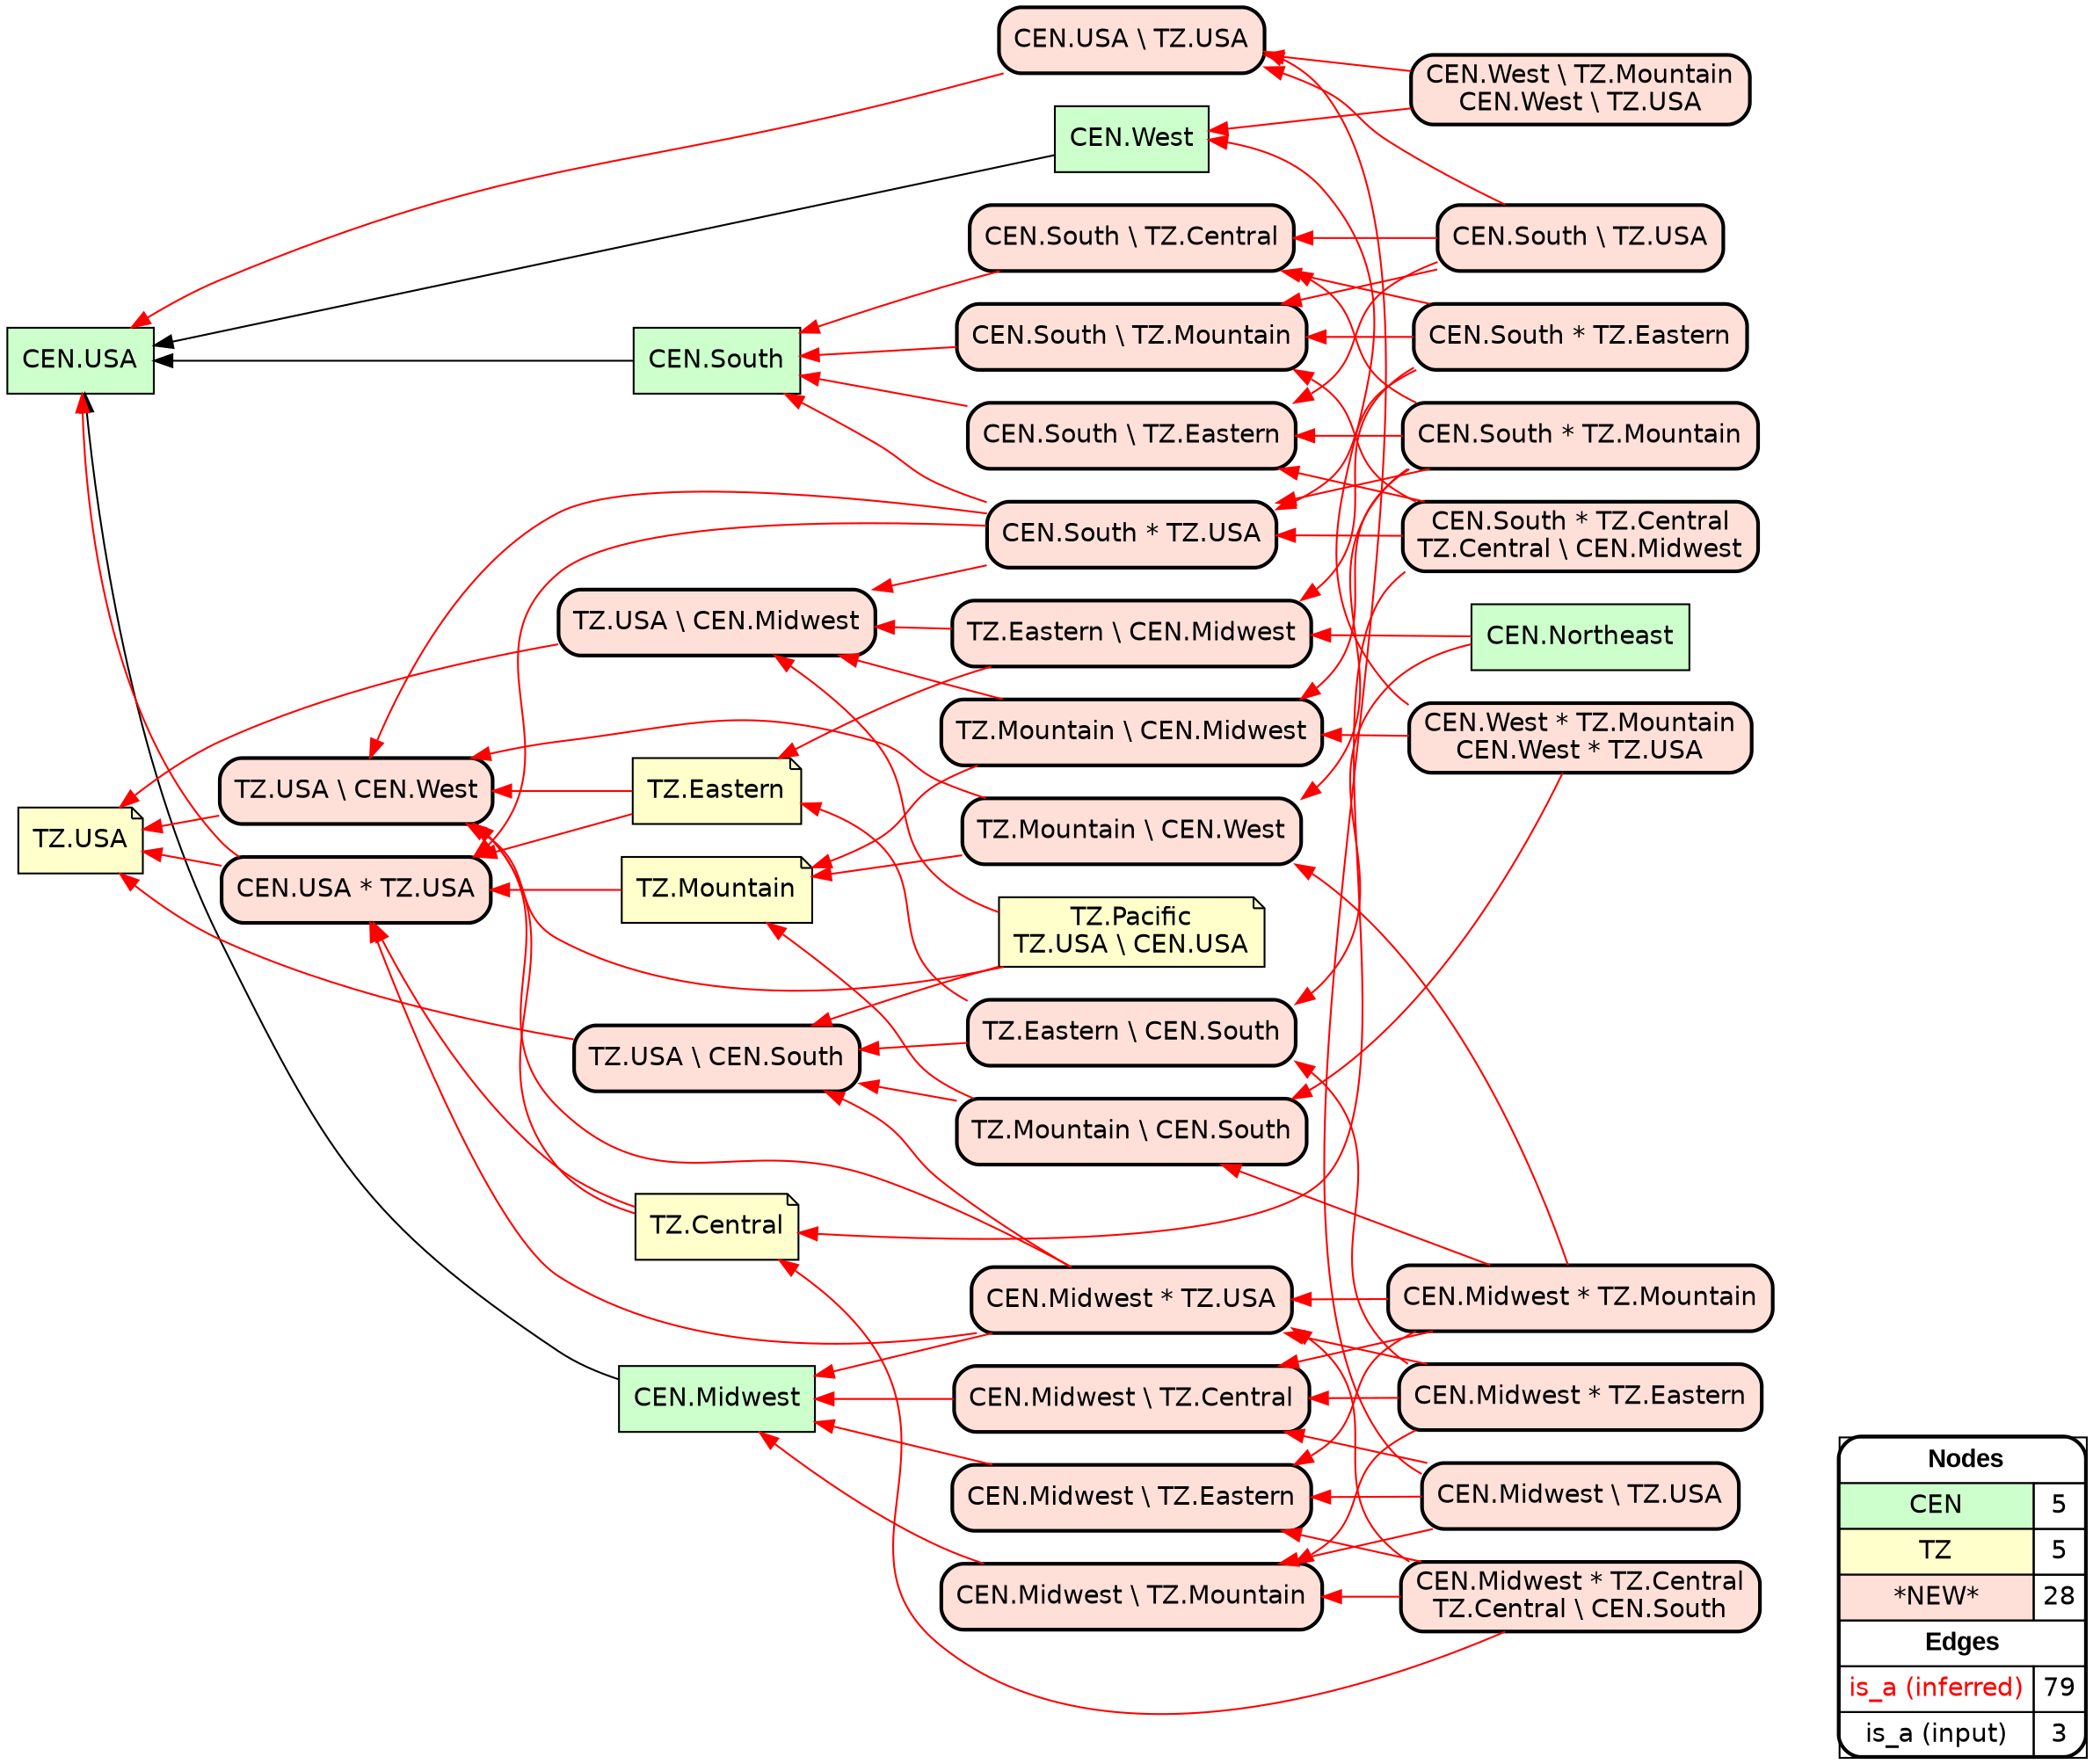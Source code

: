 digraph{
rankdir=RL
node[shape=box style=filled fillcolor="#CCFFCC" fontname="helvetica"] 
"CEN.Midwest"
"CEN.USA"
"CEN.Northeast"
"CEN.West"
"CEN.South"
node[shape=note style=filled fillcolor="#FFFFCC" fontname="helvetica"] 
"TZ.USA"
"TZ.Eastern"
"TZ.Mountain"
"TZ.Central"
"TZ.Pacific\nTZ.USA \\ CEN.USA"
node[shape=box style="filled,rounded,bold" fillcolor="#FFE0D8" fontname="helvetica"] 
"CEN.South \\ TZ.USA"
"TZ.USA \\ CEN.South"
"CEN.Midwest * TZ.Central\nTZ.Central \\ CEN.South"
"CEN.South * TZ.Eastern"
"CEN.South \\ TZ.Eastern"
"CEN.West \\ TZ.Mountain\nCEN.West \\ TZ.USA"
"CEN.South * TZ.Mountain"
"CEN.Midwest \\ TZ.Mountain"
"CEN.Midwest * TZ.Eastern"
"CEN.Midwest * TZ.Mountain"
"TZ.Mountain \\ CEN.West"
"CEN.Midwest \\ TZ.Central"
"TZ.Mountain \\ CEN.Midwest"
"CEN.South \\ TZ.Mountain"
"CEN.West * TZ.Mountain\nCEN.West * TZ.USA"
"CEN.Midwest * TZ.USA"
"TZ.USA \\ CEN.West"
"TZ.USA \\ CEN.Midwest"
"CEN.USA * TZ.USA"
"TZ.Mountain \\ CEN.South"
"CEN.South \\ TZ.Central"
"CEN.USA \\ TZ.USA"
"CEN.Midwest \\ TZ.USA"
"TZ.Eastern \\ CEN.South"
"TZ.Eastern \\ CEN.Midwest"
"CEN.South * TZ.USA"
"CEN.South * TZ.Central\nTZ.Central \\ CEN.Midwest"
"CEN.Midwest \\ TZ.Eastern"
edge[arrowhead=normal style=dotted color="#000000" constraint=true penwidth=1]
edge[arrowhead=normal style=solid color="#FF0000" constraint=true penwidth=1]
"CEN.Midwest * TZ.Mountain" -> "TZ.Mountain \\ CEN.West"
"CEN.Midwest * TZ.Eastern" -> "CEN.Midwest \\ TZ.Central"
"TZ.USA \\ CEN.South" -> "TZ.USA"
"CEN.Midwest * TZ.Mountain" -> "TZ.Mountain \\ CEN.South"
"TZ.Mountain \\ CEN.South" -> "TZ.USA \\ CEN.South"
"CEN.Midwest * TZ.Mountain" -> "CEN.Midwest \\ TZ.Central"
"TZ.Eastern" -> "TZ.USA \\ CEN.West"
"TZ.Central" -> "TZ.USA \\ CEN.West"
"TZ.Mountain \\ CEN.West" -> "TZ.USA \\ CEN.West"
"CEN.South \\ TZ.USA" -> "CEN.USA \\ TZ.USA"
"TZ.USA \\ CEN.Midwest" -> "TZ.USA"
"CEN.South * TZ.Mountain" -> "CEN.South \\ TZ.Eastern"
"CEN.Midwest * TZ.USA" -> "TZ.USA \\ CEN.South"
"TZ.Mountain \\ CEN.South" -> "TZ.Mountain"
"TZ.Mountain \\ CEN.Midwest" -> "TZ.USA \\ CEN.Midwest"
"CEN.South * TZ.USA" -> "CEN.USA * TZ.USA"
"TZ.Eastern \\ CEN.South" -> "TZ.USA \\ CEN.South"
"CEN.South \\ TZ.Central" -> "CEN.South"
"CEN.USA \\ TZ.USA" -> "CEN.USA"
"CEN.West * TZ.Mountain\nCEN.West * TZ.USA" -> "TZ.Mountain \\ CEN.Midwest"
"TZ.Mountain" -> "CEN.USA * TZ.USA"
"CEN.Midwest * TZ.Mountain" -> "CEN.Midwest * TZ.USA"
"CEN.Midwest \\ TZ.USA" -> "CEN.Midwest \\ TZ.Eastern"
"TZ.Eastern" -> "CEN.USA * TZ.USA"
"CEN.Midwest \\ TZ.Central" -> "CEN.Midwest"
"CEN.South \\ TZ.USA" -> "CEN.South \\ TZ.Central"
"CEN.Midwest * TZ.USA" -> "CEN.Midwest"
"CEN.Midwest * TZ.Eastern" -> "CEN.Midwest \\ TZ.Mountain"
"TZ.Eastern \\ CEN.Midwest" -> "TZ.Eastern"
"TZ.Pacific\nTZ.USA \\ CEN.USA" -> "TZ.USA \\ CEN.South"
"CEN.West \\ TZ.Mountain\nCEN.West \\ TZ.USA" -> "CEN.USA \\ TZ.USA"
"CEN.Midwest * TZ.Eastern" -> "TZ.Eastern \\ CEN.South"
"TZ.USA \\ CEN.West" -> "TZ.USA"
"TZ.Pacific\nTZ.USA \\ CEN.USA" -> "TZ.USA \\ CEN.West"
"CEN.South * TZ.USA" -> "TZ.USA \\ CEN.West"
"CEN.Midwest \\ TZ.Mountain" -> "CEN.Midwest"
"CEN.South * TZ.Central\nTZ.Central \\ CEN.Midwest" -> "CEN.South * TZ.USA"
"CEN.Midwest * TZ.Eastern" -> "CEN.Midwest * TZ.USA"
"TZ.Mountain \\ CEN.West" -> "TZ.Mountain"
"TZ.Eastern \\ CEN.Midwest" -> "TZ.USA \\ CEN.Midwest"
"CEN.USA * TZ.USA" -> "CEN.USA"
"CEN.South * TZ.Eastern" -> "CEN.South \\ TZ.Mountain"
"CEN.South * TZ.Mountain" -> "CEN.South * TZ.USA"
"CEN.Midwest * TZ.Central\nTZ.Central \\ CEN.South" -> "CEN.Midwest \\ TZ.Eastern"
"TZ.Central" -> "CEN.USA * TZ.USA"
"CEN.South * TZ.Eastern" -> "TZ.Eastern \\ CEN.Midwest"
"CEN.South * TZ.Central\nTZ.Central \\ CEN.Midwest" -> "CEN.South \\ TZ.Mountain"
"CEN.Midwest * TZ.Central\nTZ.Central \\ CEN.South" -> "CEN.Midwest * TZ.USA"
"CEN.Northeast" -> "TZ.Eastern \\ CEN.South"
"CEN.USA * TZ.USA" -> "TZ.USA"
"CEN.South * TZ.Central\nTZ.Central \\ CEN.Midwest" -> "TZ.Central"
"CEN.Midwest \\ TZ.USA" -> "CEN.Midwest \\ TZ.Mountain"
"CEN.Midwest \\ TZ.USA" -> "CEN.Midwest \\ TZ.Central"
"CEN.Midwest * TZ.USA" -> "TZ.USA \\ CEN.West"
"CEN.Midwest \\ TZ.Eastern" -> "CEN.Midwest"
"CEN.Midwest * TZ.Central\nTZ.Central \\ CEN.South" -> "TZ.Central"
"CEN.Northeast" -> "TZ.Eastern \\ CEN.Midwest"
"CEN.West * TZ.Mountain\nCEN.West * TZ.USA" -> "TZ.Mountain \\ CEN.South"
"CEN.Midwest * TZ.Central\nTZ.Central \\ CEN.South" -> "CEN.Midwest \\ TZ.Mountain"
"CEN.South \\ TZ.Mountain" -> "CEN.South"
"CEN.Midwest * TZ.USA" -> "CEN.USA * TZ.USA"
"CEN.West \\ TZ.Mountain\nCEN.West \\ TZ.USA" -> "CEN.West"
"CEN.Midwest \\ TZ.USA" -> "CEN.USA \\ TZ.USA"
"CEN.South * TZ.Central\nTZ.Central \\ CEN.Midwest" -> "CEN.South \\ TZ.Eastern"
"CEN.South * TZ.Eastern" -> "CEN.South \\ TZ.Central"
"CEN.West * TZ.Mountain\nCEN.West * TZ.USA" -> "CEN.West"
"CEN.Midwest * TZ.Mountain" -> "CEN.Midwest \\ TZ.Eastern"
"CEN.South \\ TZ.USA" -> "CEN.South \\ TZ.Mountain"
"CEN.South * TZ.Mountain" -> "TZ.Mountain \\ CEN.West"
"CEN.South \\ TZ.USA" -> "CEN.South \\ TZ.Eastern"
"TZ.Eastern \\ CEN.South" -> "TZ.Eastern"
"CEN.South * TZ.Eastern" -> "CEN.South * TZ.USA"
"TZ.Pacific\nTZ.USA \\ CEN.USA" -> "TZ.USA \\ CEN.Midwest"
"CEN.South * TZ.USA" -> "TZ.USA \\ CEN.Midwest"
"CEN.South * TZ.Mountain" -> "CEN.South \\ TZ.Central"
"CEN.South \\ TZ.Eastern" -> "CEN.South"
"TZ.Mountain \\ CEN.Midwest" -> "TZ.Mountain"
"CEN.South * TZ.USA" -> "CEN.South"
"CEN.South * TZ.Mountain" -> "TZ.Mountain \\ CEN.Midwest"
edge[arrowhead=normal style=solid color="#000000" constraint=true penwidth=1]
"CEN.West" -> "CEN.USA"
"CEN.Midwest" -> "CEN.USA"
"CEN.South" -> "CEN.USA"
node[shape=box] 
{rank=source Legend [fillcolor= white margin=0 label=< 
 <TABLE BORDER="0" CELLBORDER="1" CELLSPACING="0" CELLPADDING="4"> 
<TR> <TD COLSPAN="2"><font face="Arial Black"> Nodes</font></TD> </TR> 
<TR> 
 <TD bgcolor="#CCFFCC" fontname="helvetica">CEN</TD> 
 <TD>5</TD> 
 </TR> 
<TR> 
 <TD bgcolor="#FFFFCC" fontname="helvetica">TZ</TD> 
 <TD>5</TD> 
 </TR> 
<TR> 
 <TD bgcolor="#FFE0D8" fontname="helvetica">*NEW*</TD> 
 <TD>28</TD> 
 </TR> 
<TR> <TD COLSPAN="2"><font face = "Arial Black"> Edges </font></TD> </TR> 
<TR> 
 <TD><font color ="#FF0000">is_a (inferred)</font></TD><TD>79</TD>
</TR>
<TR> 
 <TD><font color ="#000000">is_a (input)</font></TD><TD>3</TD>
</TR>
</TABLE> 
 >] } 
}